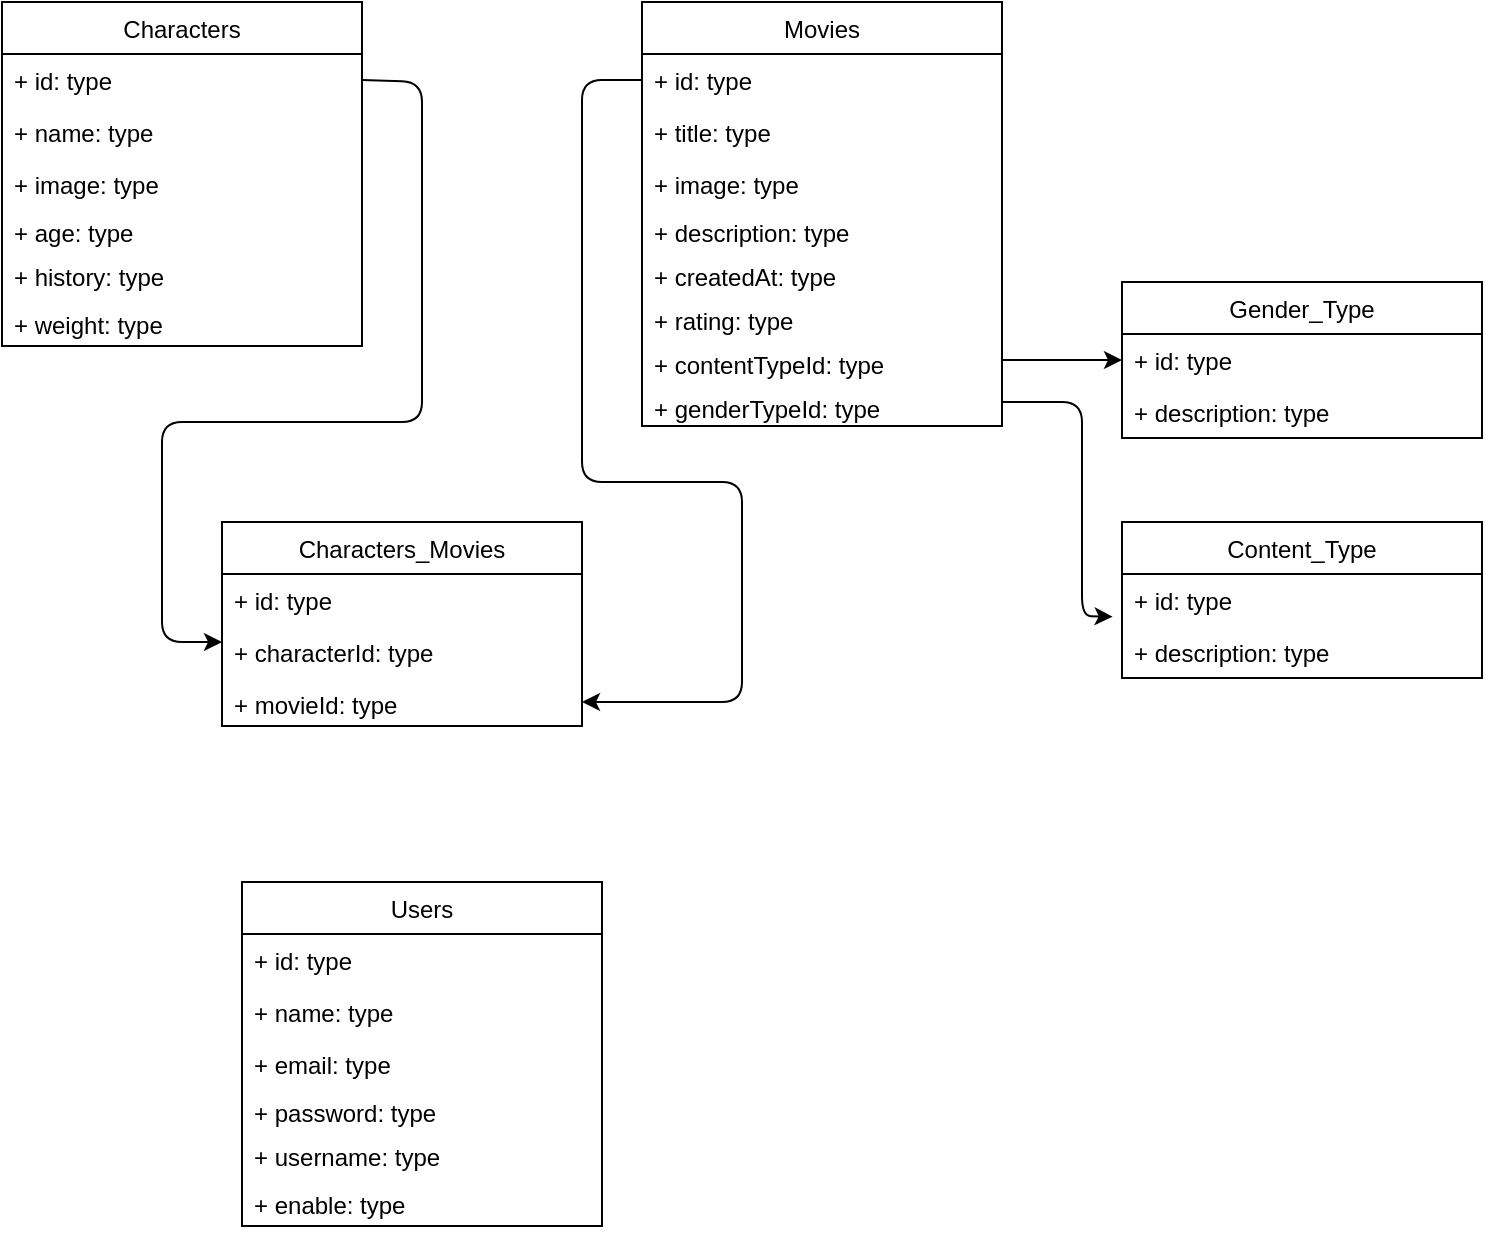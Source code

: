<mxfile>
    <diagram id="87IQOTDQ8JHVtX5rsj5z" name="Page-1">
        <mxGraphModel dx="1550" dy="986" grid="1" gridSize="10" guides="1" tooltips="1" connect="1" arrows="1" fold="1" page="1" pageScale="1" pageWidth="850" pageHeight="1100" math="0" shadow="0">
            <root>
                <mxCell id="0"/>
                <mxCell id="1" parent="0"/>
                <mxCell id="13" value="Users" style="swimlane;fontStyle=0;childLayout=stackLayout;horizontal=1;startSize=26;fillColor=none;horizontalStack=0;resizeParent=1;resizeParentMax=0;resizeLast=0;collapsible=1;marginBottom=0;" parent="1" vertex="1">
                    <mxGeometry x="400" y="480" width="180" height="172" as="geometry"/>
                </mxCell>
                <mxCell id="14" value="+ id: type" style="text;strokeColor=none;fillColor=none;align=left;verticalAlign=top;spacingLeft=4;spacingRight=4;overflow=hidden;rotatable=0;points=[[0,0.5],[1,0.5]];portConstraint=eastwest;" parent="13" vertex="1">
                    <mxGeometry y="26" width="180" height="26" as="geometry"/>
                </mxCell>
                <mxCell id="15" value="+ name: type" style="text;strokeColor=none;fillColor=none;align=left;verticalAlign=top;spacingLeft=4;spacingRight=4;overflow=hidden;rotatable=0;points=[[0,0.5],[1,0.5]];portConstraint=eastwest;" parent="13" vertex="1">
                    <mxGeometry y="52" width="180" height="26" as="geometry"/>
                </mxCell>
                <mxCell id="18" value="+ email: type&#10;&#10;" style="text;strokeColor=none;fillColor=none;align=left;verticalAlign=top;spacingLeft=4;spacingRight=4;overflow=hidden;rotatable=0;points=[[0,0.5],[1,0.5]];portConstraint=eastwest;" parent="13" vertex="1">
                    <mxGeometry y="78" width="180" height="24" as="geometry"/>
                </mxCell>
                <mxCell id="16" value="+ password: type" style="text;strokeColor=none;fillColor=none;align=left;verticalAlign=top;spacingLeft=4;spacingRight=4;overflow=hidden;rotatable=0;points=[[0,0.5],[1,0.5]];portConstraint=eastwest;" parent="13" vertex="1">
                    <mxGeometry y="102" width="180" height="22" as="geometry"/>
                </mxCell>
                <mxCell id="17" value="+ username: type&#10;&#10;" style="text;strokeColor=none;fillColor=none;align=left;verticalAlign=top;spacingLeft=4;spacingRight=4;overflow=hidden;rotatable=0;points=[[0,0.5],[1,0.5]];portConstraint=eastwest;" parent="13" vertex="1">
                    <mxGeometry y="124" width="180" height="24" as="geometry"/>
                </mxCell>
                <mxCell id="19" value="+ enable: type&#10;&#10;" style="text;strokeColor=none;fillColor=none;align=left;verticalAlign=top;spacingLeft=4;spacingRight=4;overflow=hidden;rotatable=0;points=[[0,0.5],[1,0.5]];portConstraint=eastwest;" parent="13" vertex="1">
                    <mxGeometry y="148" width="180" height="24" as="geometry"/>
                </mxCell>
                <mxCell id="20" value="Characters" style="swimlane;fontStyle=0;childLayout=stackLayout;horizontal=1;startSize=26;fillColor=none;horizontalStack=0;resizeParent=1;resizeParentMax=0;resizeLast=0;collapsible=1;marginBottom=0;" parent="1" vertex="1">
                    <mxGeometry x="280" y="40" width="180" height="172" as="geometry"/>
                </mxCell>
                <mxCell id="21" value="+ id: type" style="text;strokeColor=none;fillColor=none;align=left;verticalAlign=top;spacingLeft=4;spacingRight=4;overflow=hidden;rotatable=0;points=[[0,0.5],[1,0.5]];portConstraint=eastwest;" parent="20" vertex="1">
                    <mxGeometry y="26" width="180" height="26" as="geometry"/>
                </mxCell>
                <mxCell id="22" value="+ name: type" style="text;strokeColor=none;fillColor=none;align=left;verticalAlign=top;spacingLeft=4;spacingRight=4;overflow=hidden;rotatable=0;points=[[0,0.5],[1,0.5]];portConstraint=eastwest;" parent="20" vertex="1">
                    <mxGeometry y="52" width="180" height="26" as="geometry"/>
                </mxCell>
                <mxCell id="23" value="+ image: type&#10;&#10;" style="text;strokeColor=none;fillColor=none;align=left;verticalAlign=top;spacingLeft=4;spacingRight=4;overflow=hidden;rotatable=0;points=[[0,0.5],[1,0.5]];portConstraint=eastwest;" parent="20" vertex="1">
                    <mxGeometry y="78" width="180" height="24" as="geometry"/>
                </mxCell>
                <mxCell id="24" value="+ age: type" style="text;strokeColor=none;fillColor=none;align=left;verticalAlign=top;spacingLeft=4;spacingRight=4;overflow=hidden;rotatable=0;points=[[0,0.5],[1,0.5]];portConstraint=eastwest;" parent="20" vertex="1">
                    <mxGeometry y="102" width="180" height="22" as="geometry"/>
                </mxCell>
                <mxCell id="25" value="+ history: type&#10;&#10;" style="text;strokeColor=none;fillColor=none;align=left;verticalAlign=top;spacingLeft=4;spacingRight=4;overflow=hidden;rotatable=0;points=[[0,0.5],[1,0.5]];portConstraint=eastwest;" parent="20" vertex="1">
                    <mxGeometry y="124" width="180" height="24" as="geometry"/>
                </mxCell>
                <mxCell id="35" value="+ weight: type&#10;&#10;" style="text;strokeColor=none;fillColor=none;align=left;verticalAlign=top;spacingLeft=4;spacingRight=4;overflow=hidden;rotatable=0;points=[[0,0.5],[1,0.5]];portConstraint=eastwest;" parent="20" vertex="1">
                    <mxGeometry y="148" width="180" height="24" as="geometry"/>
                </mxCell>
                <mxCell id="27" value="Movies" style="swimlane;fontStyle=0;childLayout=stackLayout;horizontal=1;startSize=26;fillColor=none;horizontalStack=0;resizeParent=1;resizeParentMax=0;resizeLast=0;collapsible=1;marginBottom=0;" parent="1" vertex="1">
                    <mxGeometry x="600" y="40" width="180" height="212" as="geometry"/>
                </mxCell>
                <mxCell id="28" value="+ id: type" style="text;strokeColor=none;fillColor=none;align=left;verticalAlign=top;spacingLeft=4;spacingRight=4;overflow=hidden;rotatable=0;points=[[0,0.5],[1,0.5]];portConstraint=eastwest;" parent="27" vertex="1">
                    <mxGeometry y="26" width="180" height="26" as="geometry"/>
                </mxCell>
                <mxCell id="29" value="+ title: type" style="text;strokeColor=none;fillColor=none;align=left;verticalAlign=top;spacingLeft=4;spacingRight=4;overflow=hidden;rotatable=0;points=[[0,0.5],[1,0.5]];portConstraint=eastwest;" parent="27" vertex="1">
                    <mxGeometry y="52" width="180" height="26" as="geometry"/>
                </mxCell>
                <mxCell id="30" value="+ image: type&#10;&#10;" style="text;strokeColor=none;fillColor=none;align=left;verticalAlign=top;spacingLeft=4;spacingRight=4;overflow=hidden;rotatable=0;points=[[0,0.5],[1,0.5]];portConstraint=eastwest;" parent="27" vertex="1">
                    <mxGeometry y="78" width="180" height="24" as="geometry"/>
                </mxCell>
                <mxCell id="31" value="+ description: type" style="text;strokeColor=none;fillColor=none;align=left;verticalAlign=top;spacingLeft=4;spacingRight=4;overflow=hidden;rotatable=0;points=[[0,0.5],[1,0.5]];portConstraint=eastwest;" parent="27" vertex="1">
                    <mxGeometry y="102" width="180" height="22" as="geometry"/>
                </mxCell>
                <mxCell id="36" value="+ createdAt: type" style="text;strokeColor=none;fillColor=none;align=left;verticalAlign=top;spacingLeft=4;spacingRight=4;overflow=hidden;rotatable=0;points=[[0,0.5],[1,0.5]];portConstraint=eastwest;" parent="27" vertex="1">
                    <mxGeometry y="124" width="180" height="22" as="geometry"/>
                </mxCell>
                <mxCell id="37" value="+ rating: type" style="text;strokeColor=none;fillColor=none;align=left;verticalAlign=top;spacingLeft=4;spacingRight=4;overflow=hidden;rotatable=0;points=[[0,0.5],[1,0.5]];portConstraint=eastwest;" parent="27" vertex="1">
                    <mxGeometry y="146" width="180" height="22" as="geometry"/>
                </mxCell>
                <mxCell id="48" value="+ contentTypeId: type" style="text;strokeColor=none;fillColor=none;align=left;verticalAlign=top;spacingLeft=4;spacingRight=4;overflow=hidden;rotatable=0;points=[[0,0.5],[1,0.5]];portConstraint=eastwest;" parent="27" vertex="1">
                    <mxGeometry y="168" width="180" height="22" as="geometry"/>
                </mxCell>
                <mxCell id="38" value="+ genderTypeId: type" style="text;strokeColor=none;fillColor=none;align=left;verticalAlign=top;spacingLeft=4;spacingRight=4;overflow=hidden;rotatable=0;points=[[0,0.5],[1,0.5]];portConstraint=eastwest;" parent="27" vertex="1">
                    <mxGeometry y="190" width="180" height="22" as="geometry"/>
                </mxCell>
                <mxCell id="39" value="Characters_Movies" style="swimlane;fontStyle=0;childLayout=stackLayout;horizontal=1;startSize=26;fillColor=none;horizontalStack=0;resizeParent=1;resizeParentMax=0;resizeLast=0;collapsible=1;marginBottom=0;" parent="1" vertex="1">
                    <mxGeometry x="390" y="300" width="180" height="102" as="geometry"/>
                </mxCell>
                <mxCell id="40" value="+ id: type" style="text;strokeColor=none;fillColor=none;align=left;verticalAlign=top;spacingLeft=4;spacingRight=4;overflow=hidden;rotatable=0;points=[[0,0.5],[1,0.5]];portConstraint=eastwest;" parent="39" vertex="1">
                    <mxGeometry y="26" width="180" height="26" as="geometry"/>
                </mxCell>
                <mxCell id="41" value="+ characterId: type" style="text;strokeColor=none;fillColor=none;align=left;verticalAlign=top;spacingLeft=4;spacingRight=4;overflow=hidden;rotatable=0;points=[[0,0.5],[1,0.5]];portConstraint=eastwest;" parent="39" vertex="1">
                    <mxGeometry y="52" width="180" height="26" as="geometry"/>
                </mxCell>
                <mxCell id="42" value="+ movieId: type&#10;&#10;" style="text;strokeColor=none;fillColor=none;align=left;verticalAlign=top;spacingLeft=4;spacingRight=4;overflow=hidden;rotatable=0;points=[[0,0.5],[1,0.5]];portConstraint=eastwest;" parent="39" vertex="1">
                    <mxGeometry y="78" width="180" height="24" as="geometry"/>
                </mxCell>
                <mxCell id="46" value="" style="endArrow=classic;html=1;exitX=1;exitY=0.5;exitDx=0;exitDy=0;" parent="1" source="21" edge="1">
                    <mxGeometry width="50" height="50" relative="1" as="geometry">
                        <mxPoint x="400" y="210" as="sourcePoint"/>
                        <mxPoint x="390" y="360" as="targetPoint"/>
                        <Array as="points">
                            <mxPoint x="490" y="80"/>
                            <mxPoint x="490" y="250"/>
                            <mxPoint x="360" y="250"/>
                            <mxPoint x="360" y="360"/>
                        </Array>
                    </mxGeometry>
                </mxCell>
                <mxCell id="47" value="" style="endArrow=classic;html=1;exitX=0;exitY=0.5;exitDx=0;exitDy=0;entryX=1;entryY=0.5;entryDx=0;entryDy=0;" parent="1" source="28" target="42" edge="1">
                    <mxGeometry width="50" height="50" relative="1" as="geometry">
                        <mxPoint x="400" y="210" as="sourcePoint"/>
                        <mxPoint x="450" y="160" as="targetPoint"/>
                        <Array as="points">
                            <mxPoint x="570" y="79"/>
                            <mxPoint x="570" y="280"/>
                            <mxPoint x="650" y="280"/>
                            <mxPoint x="650" y="390"/>
                        </Array>
                    </mxGeometry>
                </mxCell>
                <mxCell id="49" value="Gender_Type" style="swimlane;fontStyle=0;childLayout=stackLayout;horizontal=1;startSize=26;fillColor=none;horizontalStack=0;resizeParent=1;resizeParentMax=0;resizeLast=0;collapsible=1;marginBottom=0;" parent="1" vertex="1">
                    <mxGeometry x="840" y="180" width="180" height="78" as="geometry"/>
                </mxCell>
                <mxCell id="50" value="+ id: type" style="text;strokeColor=none;fillColor=none;align=left;verticalAlign=top;spacingLeft=4;spacingRight=4;overflow=hidden;rotatable=0;points=[[0,0.5],[1,0.5]];portConstraint=eastwest;" parent="49" vertex="1">
                    <mxGeometry y="26" width="180" height="26" as="geometry"/>
                </mxCell>
                <mxCell id="51" value="+ description: type" style="text;strokeColor=none;fillColor=none;align=left;verticalAlign=top;spacingLeft=4;spacingRight=4;overflow=hidden;rotatable=0;points=[[0,0.5],[1,0.5]];portConstraint=eastwest;" parent="49" vertex="1">
                    <mxGeometry y="52" width="180" height="26" as="geometry"/>
                </mxCell>
                <mxCell id="53" value="Content_Type" style="swimlane;fontStyle=0;childLayout=stackLayout;horizontal=1;startSize=26;fillColor=none;horizontalStack=0;resizeParent=1;resizeParentMax=0;resizeLast=0;collapsible=1;marginBottom=0;" parent="1" vertex="1">
                    <mxGeometry x="840" y="300" width="180" height="78" as="geometry"/>
                </mxCell>
                <mxCell id="54" value="+ id: type" style="text;strokeColor=none;fillColor=none;align=left;verticalAlign=top;spacingLeft=4;spacingRight=4;overflow=hidden;rotatable=0;points=[[0,0.5],[1,0.5]];portConstraint=eastwest;" parent="53" vertex="1">
                    <mxGeometry y="26" width="180" height="26" as="geometry"/>
                </mxCell>
                <mxCell id="55" value="+ description: type" style="text;strokeColor=none;fillColor=none;align=left;verticalAlign=top;spacingLeft=4;spacingRight=4;overflow=hidden;rotatable=0;points=[[0,0.5],[1,0.5]];portConstraint=eastwest;" parent="53" vertex="1">
                    <mxGeometry y="52" width="180" height="26" as="geometry"/>
                </mxCell>
                <mxCell id="56" value="" style="endArrow=classic;html=1;entryX=0;entryY=0.5;entryDx=0;entryDy=0;exitX=1;exitY=0.5;exitDx=0;exitDy=0;" parent="1" source="48" target="50" edge="1">
                    <mxGeometry width="50" height="50" relative="1" as="geometry">
                        <mxPoint x="760" y="210" as="sourcePoint"/>
                        <mxPoint x="810" y="160" as="targetPoint"/>
                    </mxGeometry>
                </mxCell>
                <mxCell id="58" value="" style="endArrow=classic;html=1;entryX=-0.026;entryY=0.821;entryDx=0;entryDy=0;exitX=1;exitY=0.455;exitDx=0;exitDy=0;exitPerimeter=0;entryPerimeter=0;" parent="1" source="38" target="54" edge="1">
                    <mxGeometry width="50" height="50" relative="1" as="geometry">
                        <mxPoint x="790" y="229" as="sourcePoint"/>
                        <mxPoint x="850" y="229" as="targetPoint"/>
                        <Array as="points">
                            <mxPoint x="820" y="240"/>
                            <mxPoint x="820" y="347"/>
                        </Array>
                    </mxGeometry>
                </mxCell>
            </root>
        </mxGraphModel>
    </diagram>
</mxfile>